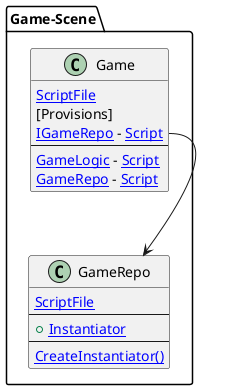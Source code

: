 ﻿@startuml

package Game-Scene [[../../TestCases/BaseProject_Rider/Game.tscn]] {
	
class Game  {
	[[../../Game/Game.cs ScriptFile]]
	[Provisions]
	[[../../Game/Game.cs:15 IGameRepo]] - [[../../TestCases/BaseProject_Rider/Domain/GameRepo.cs Script]]
--
[[../../Game/Game.cs:22 GameLogic]] - [[../../TestCases/BaseProject_Rider/Logic/GameLogic.cs Script]]
	[[../../Game/Game.cs:21 GameRepo]] - [[../../TestCases/BaseProject_Rider/Domain/GameRepo.cs Script]]
}

	
class GameRepo  {
	[[../../TestCases/BaseProject_Rider/Domain/GameRepo.cs ScriptFile]]
--
+ [[../../TestCases/BaseProject_Rider/Domain/GameRepo.cs:15 Instantiator]]
--
[[../../TestCases/BaseProject_Rider/Domain/GameRepo.cs:17 CreateInstantiator()]]
}

	Game::GameRepo --> GameRepo
}

@enduml